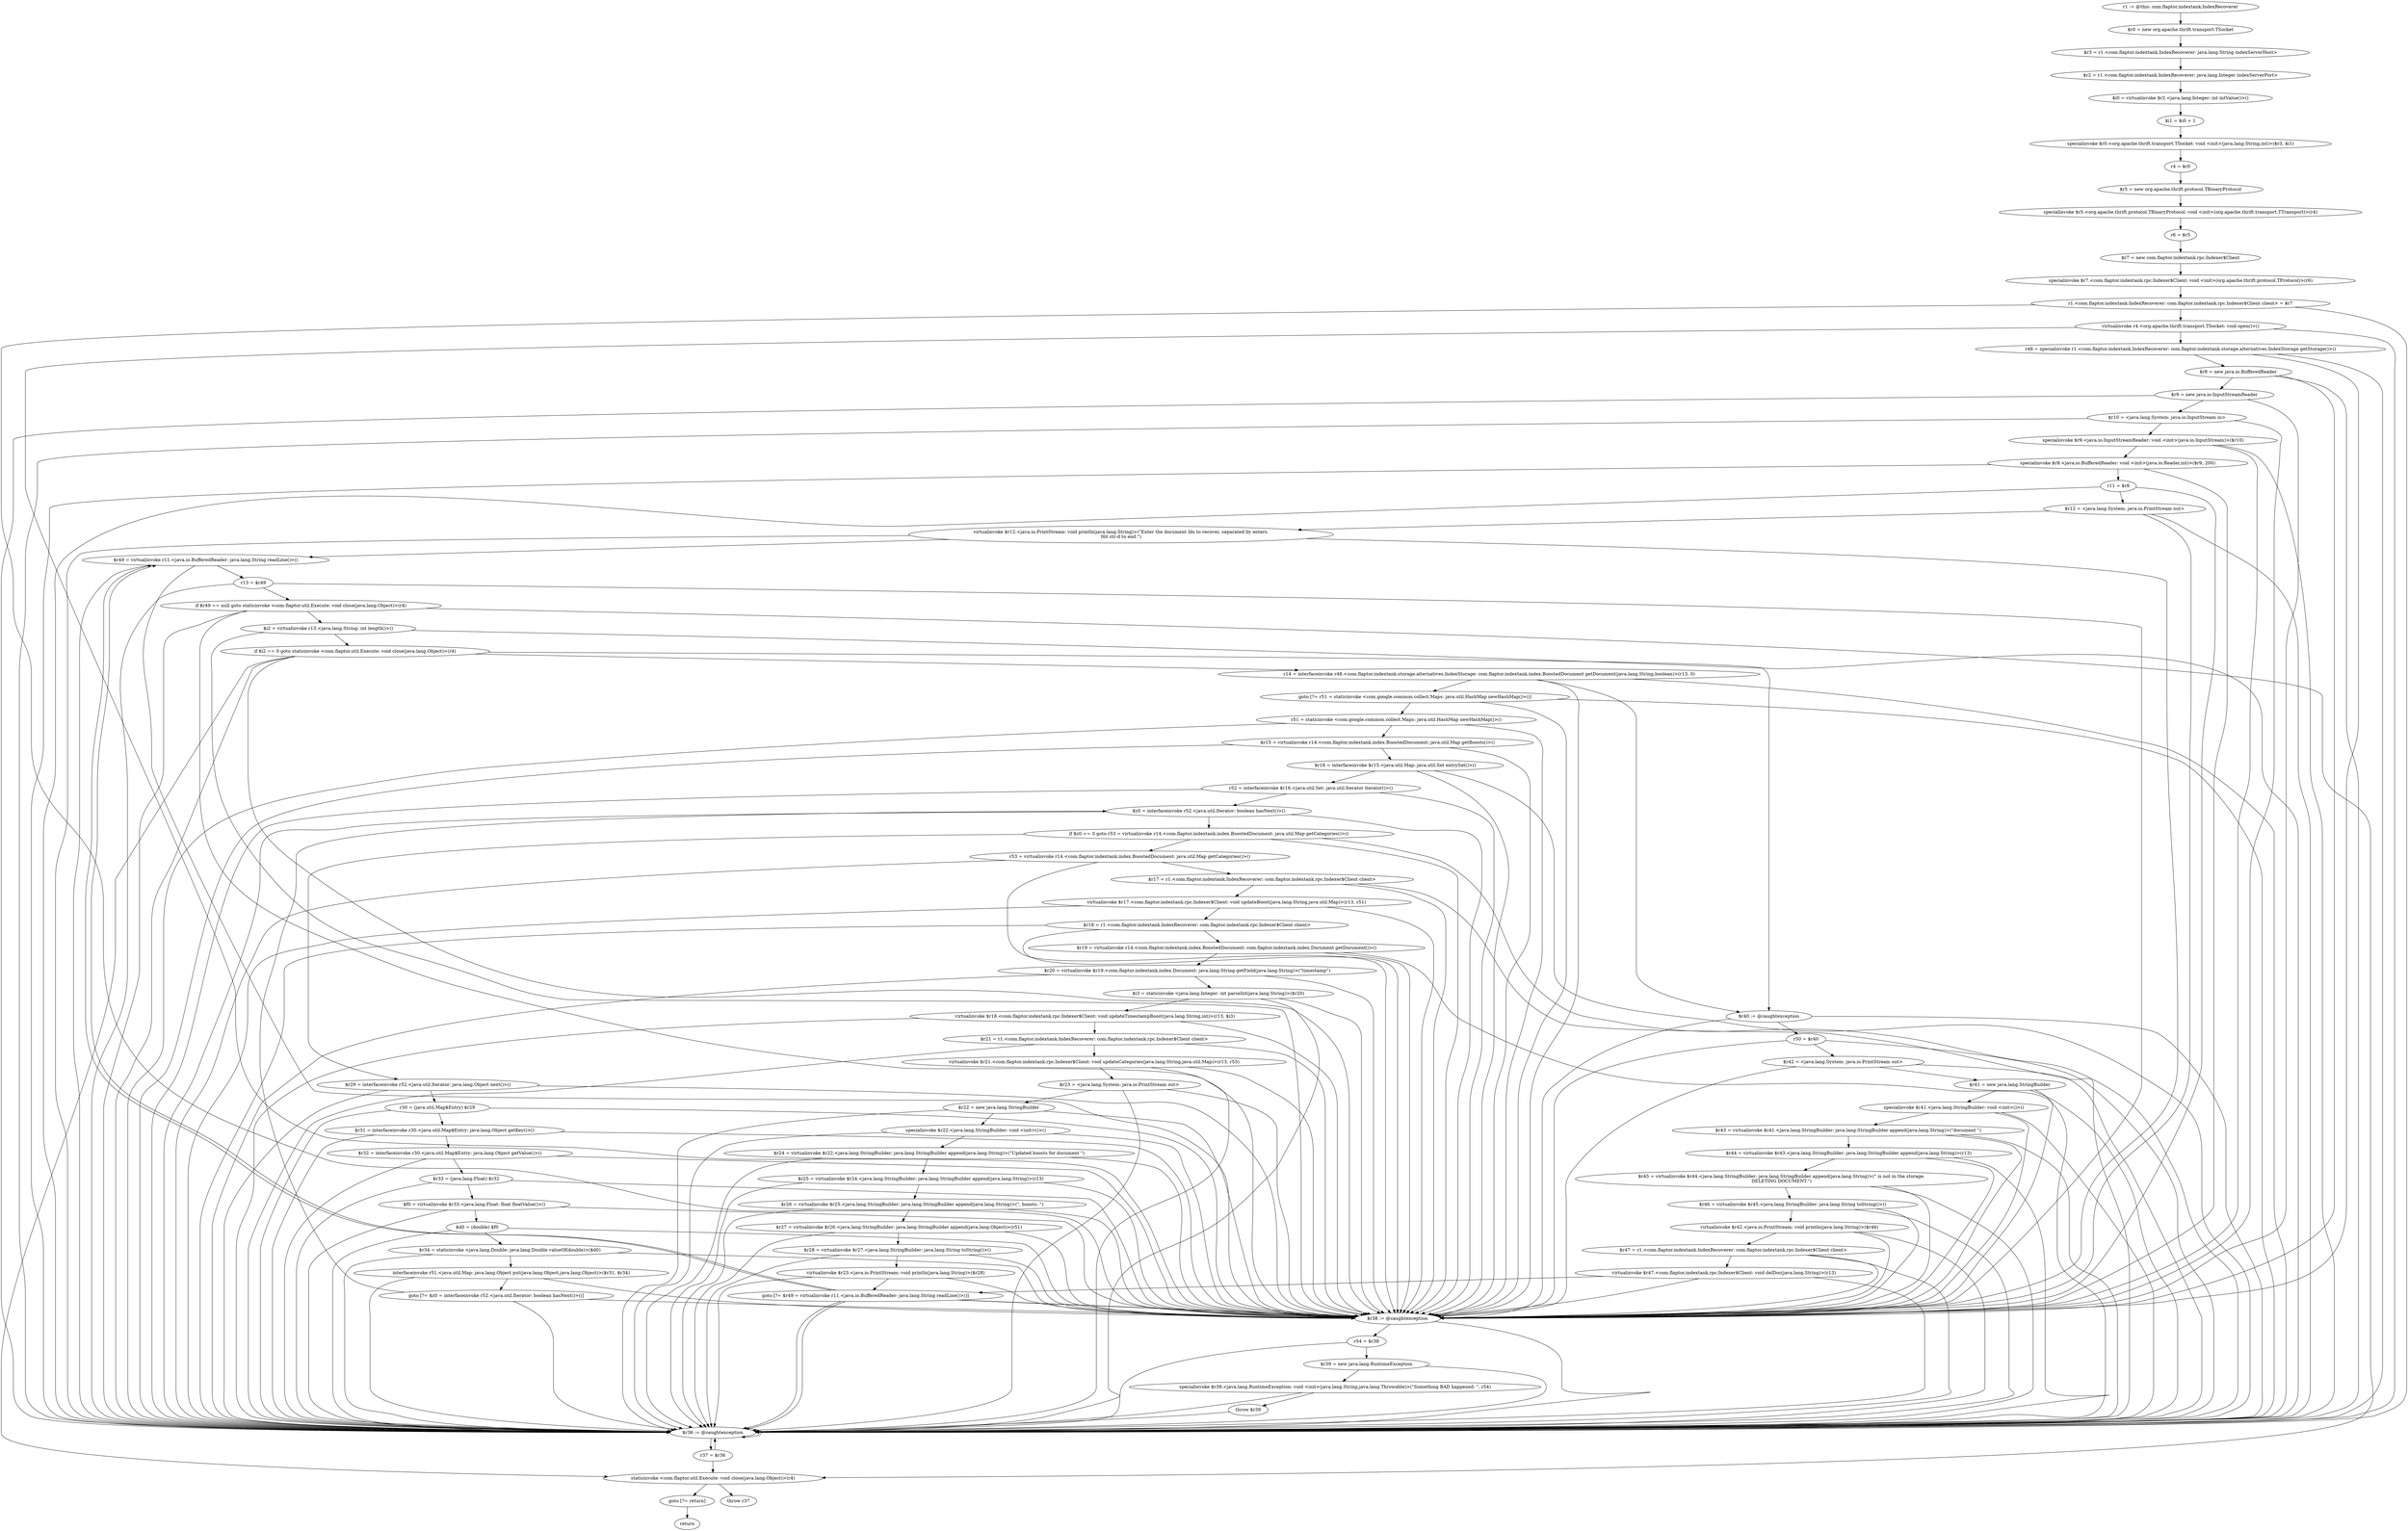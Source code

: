 digraph "unitGraph" {
    "r1 := @this: com.flaptor.indextank.IndexRecoverer"
    "$r0 = new org.apache.thrift.transport.TSocket"
    "$r3 = r1.<com.flaptor.indextank.IndexRecoverer: java.lang.String indexServerHost>"
    "$r2 = r1.<com.flaptor.indextank.IndexRecoverer: java.lang.Integer indexServerPort>"
    "$i0 = virtualinvoke $r2.<java.lang.Integer: int intValue()>()"
    "$i1 = $i0 + 1"
    "specialinvoke $r0.<org.apache.thrift.transport.TSocket: void <init>(java.lang.String,int)>($r3, $i1)"
    "r4 = $r0"
    "$r5 = new org.apache.thrift.protocol.TBinaryProtocol"
    "specialinvoke $r5.<org.apache.thrift.protocol.TBinaryProtocol: void <init>(org.apache.thrift.transport.TTransport)>(r4)"
    "r6 = $r5"
    "$r7 = new com.flaptor.indextank.rpc.Indexer$Client"
    "specialinvoke $r7.<com.flaptor.indextank.rpc.Indexer$Client: void <init>(org.apache.thrift.protocol.TProtocol)>(r6)"
    "r1.<com.flaptor.indextank.IndexRecoverer: com.flaptor.indextank.rpc.Indexer$Client client> = $r7"
    "virtualinvoke r4.<org.apache.thrift.transport.TSocket: void open()>()"
    "r48 = specialinvoke r1.<com.flaptor.indextank.IndexRecoverer: com.flaptor.indextank.storage.alternatives.IndexStorage getStorage()>()"
    "$r8 = new java.io.BufferedReader"
    "$r9 = new java.io.InputStreamReader"
    "$r10 = <java.lang.System: java.io.InputStream in>"
    "specialinvoke $r9.<java.io.InputStreamReader: void <init>(java.io.InputStream)>($r10)"
    "specialinvoke $r8.<java.io.BufferedReader: void <init>(java.io.Reader,int)>($r9, 200)"
    "r11 = $r8"
    "$r12 = <java.lang.System: java.io.PrintStream out>"
    "virtualinvoke $r12.<java.io.PrintStream: void println(java.lang.String)>(\"Enter the document Ids to recover, separated by enters.\nHit ctr-d to end.\")"
    "$r49 = virtualinvoke r11.<java.io.BufferedReader: java.lang.String readLine()>()"
    "r13 = $r49"
    "if $r49 == null goto staticinvoke <com.flaptor.util.Execute: void close(java.lang.Object)>(r4)"
    "$i2 = virtualinvoke r13.<java.lang.String: int length()>()"
    "if $i2 == 0 goto staticinvoke <com.flaptor.util.Execute: void close(java.lang.Object)>(r4)"
    "r14 = interfaceinvoke r48.<com.flaptor.indextank.storage.alternatives.IndexStorage: com.flaptor.indextank.index.BoostedDocument getDocument(java.lang.String,boolean)>(r13, 0)"
    "goto [?= r51 = staticinvoke <com.google.common.collect.Maps: java.util.HashMap newHashMap()>()]"
    "$r40 := @caughtexception"
    "r50 = $r40"
    "$r42 = <java.lang.System: java.io.PrintStream out>"
    "$r41 = new java.lang.StringBuilder"
    "specialinvoke $r41.<java.lang.StringBuilder: void <init>()>()"
    "$r43 = virtualinvoke $r41.<java.lang.StringBuilder: java.lang.StringBuilder append(java.lang.String)>(\"document \")"
    "$r44 = virtualinvoke $r43.<java.lang.StringBuilder: java.lang.StringBuilder append(java.lang.String)>(r13)"
    "$r45 = virtualinvoke $r44.<java.lang.StringBuilder: java.lang.StringBuilder append(java.lang.String)>(\" is not in the storage.\nDELETING DOCUMENT.\")"
    "$r46 = virtualinvoke $r45.<java.lang.StringBuilder: java.lang.String toString()>()"
    "virtualinvoke $r42.<java.io.PrintStream: void println(java.lang.String)>($r46)"
    "$r47 = r1.<com.flaptor.indextank.IndexRecoverer: com.flaptor.indextank.rpc.Indexer$Client client>"
    "virtualinvoke $r47.<com.flaptor.indextank.rpc.Indexer$Client: void delDoc(java.lang.String)>(r13)"
    "goto [?= $r49 = virtualinvoke r11.<java.io.BufferedReader: java.lang.String readLine()>()]"
    "r51 = staticinvoke <com.google.common.collect.Maps: java.util.HashMap newHashMap()>()"
    "$r15 = virtualinvoke r14.<com.flaptor.indextank.index.BoostedDocument: java.util.Map getBoosts()>()"
    "$r16 = interfaceinvoke $r15.<java.util.Map: java.util.Set entrySet()>()"
    "r52 = interfaceinvoke $r16.<java.util.Set: java.util.Iterator iterator()>()"
    "$z0 = interfaceinvoke r52.<java.util.Iterator: boolean hasNext()>()"
    "if $z0 == 0 goto r53 = virtualinvoke r14.<com.flaptor.indextank.index.BoostedDocument: java.util.Map getCategories()>()"
    "$r29 = interfaceinvoke r52.<java.util.Iterator: java.lang.Object next()>()"
    "r30 = (java.util.Map$Entry) $r29"
    "$r31 = interfaceinvoke r30.<java.util.Map$Entry: java.lang.Object getKey()>()"
    "$r32 = interfaceinvoke r30.<java.util.Map$Entry: java.lang.Object getValue()>()"
    "$r33 = (java.lang.Float) $r32"
    "$f0 = virtualinvoke $r33.<java.lang.Float: float floatValue()>()"
    "$d0 = (double) $f0"
    "$r34 = staticinvoke <java.lang.Double: java.lang.Double valueOf(double)>($d0)"
    "interfaceinvoke r51.<java.util.Map: java.lang.Object put(java.lang.Object,java.lang.Object)>($r31, $r34)"
    "goto [?= $z0 = interfaceinvoke r52.<java.util.Iterator: boolean hasNext()>()]"
    "r53 = virtualinvoke r14.<com.flaptor.indextank.index.BoostedDocument: java.util.Map getCategories()>()"
    "$r17 = r1.<com.flaptor.indextank.IndexRecoverer: com.flaptor.indextank.rpc.Indexer$Client client>"
    "virtualinvoke $r17.<com.flaptor.indextank.rpc.Indexer$Client: void updateBoost(java.lang.String,java.util.Map)>(r13, r51)"
    "$r18 = r1.<com.flaptor.indextank.IndexRecoverer: com.flaptor.indextank.rpc.Indexer$Client client>"
    "$r19 = virtualinvoke r14.<com.flaptor.indextank.index.BoostedDocument: com.flaptor.indextank.index.Document getDocument()>()"
    "$r20 = virtualinvoke $r19.<com.flaptor.indextank.index.Document: java.lang.String getField(java.lang.String)>(\"timestamp\")"
    "$i3 = staticinvoke <java.lang.Integer: int parseInt(java.lang.String)>($r20)"
    "virtualinvoke $r18.<com.flaptor.indextank.rpc.Indexer$Client: void updateTimestampBoost(java.lang.String,int)>(r13, $i3)"
    "$r21 = r1.<com.flaptor.indextank.IndexRecoverer: com.flaptor.indextank.rpc.Indexer$Client client>"
    "virtualinvoke $r21.<com.flaptor.indextank.rpc.Indexer$Client: void updateCategories(java.lang.String,java.util.Map)>(r13, r53)"
    "$r23 = <java.lang.System: java.io.PrintStream out>"
    "$r22 = new java.lang.StringBuilder"
    "specialinvoke $r22.<java.lang.StringBuilder: void <init>()>()"
    "$r24 = virtualinvoke $r22.<java.lang.StringBuilder: java.lang.StringBuilder append(java.lang.String)>(\"Updated boosts for document \")"
    "$r25 = virtualinvoke $r24.<java.lang.StringBuilder: java.lang.StringBuilder append(java.lang.String)>(r13)"
    "$r26 = virtualinvoke $r25.<java.lang.StringBuilder: java.lang.StringBuilder append(java.lang.String)>(\", boosts: \")"
    "$r27 = virtualinvoke $r26.<java.lang.StringBuilder: java.lang.StringBuilder append(java.lang.Object)>(r51)"
    "$r28 = virtualinvoke $r27.<java.lang.StringBuilder: java.lang.String toString()>()"
    "virtualinvoke $r23.<java.io.PrintStream: void println(java.lang.String)>($r28)"
    "staticinvoke <com.flaptor.util.Execute: void close(java.lang.Object)>(r4)"
    "goto [?= return]"
    "$r38 := @caughtexception"
    "r54 = $r38"
    "$r39 = new java.lang.RuntimeException"
    "specialinvoke $r39.<java.lang.RuntimeException: void <init>(java.lang.String,java.lang.Throwable)>(\"Something BAD happened: \", r54)"
    "throw $r39"
    "$r36 := @caughtexception"
    "r37 = $r36"
    "throw r37"
    "return"
    "r1 := @this: com.flaptor.indextank.IndexRecoverer"->"$r0 = new org.apache.thrift.transport.TSocket";
    "$r0 = new org.apache.thrift.transport.TSocket"->"$r3 = r1.<com.flaptor.indextank.IndexRecoverer: java.lang.String indexServerHost>";
    "$r3 = r1.<com.flaptor.indextank.IndexRecoverer: java.lang.String indexServerHost>"->"$r2 = r1.<com.flaptor.indextank.IndexRecoverer: java.lang.Integer indexServerPort>";
    "$r2 = r1.<com.flaptor.indextank.IndexRecoverer: java.lang.Integer indexServerPort>"->"$i0 = virtualinvoke $r2.<java.lang.Integer: int intValue()>()";
    "$i0 = virtualinvoke $r2.<java.lang.Integer: int intValue()>()"->"$i1 = $i0 + 1";
    "$i1 = $i0 + 1"->"specialinvoke $r0.<org.apache.thrift.transport.TSocket: void <init>(java.lang.String,int)>($r3, $i1)";
    "specialinvoke $r0.<org.apache.thrift.transport.TSocket: void <init>(java.lang.String,int)>($r3, $i1)"->"r4 = $r0";
    "r4 = $r0"->"$r5 = new org.apache.thrift.protocol.TBinaryProtocol";
    "$r5 = new org.apache.thrift.protocol.TBinaryProtocol"->"specialinvoke $r5.<org.apache.thrift.protocol.TBinaryProtocol: void <init>(org.apache.thrift.transport.TTransport)>(r4)";
    "specialinvoke $r5.<org.apache.thrift.protocol.TBinaryProtocol: void <init>(org.apache.thrift.transport.TTransport)>(r4)"->"r6 = $r5";
    "r6 = $r5"->"$r7 = new com.flaptor.indextank.rpc.Indexer$Client";
    "$r7 = new com.flaptor.indextank.rpc.Indexer$Client"->"specialinvoke $r7.<com.flaptor.indextank.rpc.Indexer$Client: void <init>(org.apache.thrift.protocol.TProtocol)>(r6)";
    "specialinvoke $r7.<com.flaptor.indextank.rpc.Indexer$Client: void <init>(org.apache.thrift.protocol.TProtocol)>(r6)"->"r1.<com.flaptor.indextank.IndexRecoverer: com.flaptor.indextank.rpc.Indexer$Client client> = $r7";
    "r1.<com.flaptor.indextank.IndexRecoverer: com.flaptor.indextank.rpc.Indexer$Client client> = $r7"->"$r38 := @caughtexception";
    "r1.<com.flaptor.indextank.IndexRecoverer: com.flaptor.indextank.rpc.Indexer$Client client> = $r7"->"$r36 := @caughtexception";
    "r1.<com.flaptor.indextank.IndexRecoverer: com.flaptor.indextank.rpc.Indexer$Client client> = $r7"->"virtualinvoke r4.<org.apache.thrift.transport.TSocket: void open()>()";
    "virtualinvoke r4.<org.apache.thrift.transport.TSocket: void open()>()"->"$r38 := @caughtexception";
    "virtualinvoke r4.<org.apache.thrift.transport.TSocket: void open()>()"->"$r36 := @caughtexception";
    "virtualinvoke r4.<org.apache.thrift.transport.TSocket: void open()>()"->"r48 = specialinvoke r1.<com.flaptor.indextank.IndexRecoverer: com.flaptor.indextank.storage.alternatives.IndexStorage getStorage()>()";
    "r48 = specialinvoke r1.<com.flaptor.indextank.IndexRecoverer: com.flaptor.indextank.storage.alternatives.IndexStorage getStorage()>()"->"$r38 := @caughtexception";
    "r48 = specialinvoke r1.<com.flaptor.indextank.IndexRecoverer: com.flaptor.indextank.storage.alternatives.IndexStorage getStorage()>()"->"$r36 := @caughtexception";
    "r48 = specialinvoke r1.<com.flaptor.indextank.IndexRecoverer: com.flaptor.indextank.storage.alternatives.IndexStorage getStorage()>()"->"$r8 = new java.io.BufferedReader";
    "$r8 = new java.io.BufferedReader"->"$r38 := @caughtexception";
    "$r8 = new java.io.BufferedReader"->"$r36 := @caughtexception";
    "$r8 = new java.io.BufferedReader"->"$r9 = new java.io.InputStreamReader";
    "$r9 = new java.io.InputStreamReader"->"$r38 := @caughtexception";
    "$r9 = new java.io.InputStreamReader"->"$r36 := @caughtexception";
    "$r9 = new java.io.InputStreamReader"->"$r10 = <java.lang.System: java.io.InputStream in>";
    "$r10 = <java.lang.System: java.io.InputStream in>"->"$r38 := @caughtexception";
    "$r10 = <java.lang.System: java.io.InputStream in>"->"$r36 := @caughtexception";
    "$r10 = <java.lang.System: java.io.InputStream in>"->"specialinvoke $r9.<java.io.InputStreamReader: void <init>(java.io.InputStream)>($r10)";
    "specialinvoke $r9.<java.io.InputStreamReader: void <init>(java.io.InputStream)>($r10)"->"$r38 := @caughtexception";
    "specialinvoke $r9.<java.io.InputStreamReader: void <init>(java.io.InputStream)>($r10)"->"$r36 := @caughtexception";
    "specialinvoke $r9.<java.io.InputStreamReader: void <init>(java.io.InputStream)>($r10)"->"specialinvoke $r8.<java.io.BufferedReader: void <init>(java.io.Reader,int)>($r9, 200)";
    "specialinvoke $r8.<java.io.BufferedReader: void <init>(java.io.Reader,int)>($r9, 200)"->"$r38 := @caughtexception";
    "specialinvoke $r8.<java.io.BufferedReader: void <init>(java.io.Reader,int)>($r9, 200)"->"$r36 := @caughtexception";
    "specialinvoke $r8.<java.io.BufferedReader: void <init>(java.io.Reader,int)>($r9, 200)"->"r11 = $r8";
    "r11 = $r8"->"$r38 := @caughtexception";
    "r11 = $r8"->"$r36 := @caughtexception";
    "r11 = $r8"->"$r12 = <java.lang.System: java.io.PrintStream out>";
    "$r12 = <java.lang.System: java.io.PrintStream out>"->"$r38 := @caughtexception";
    "$r12 = <java.lang.System: java.io.PrintStream out>"->"$r36 := @caughtexception";
    "$r12 = <java.lang.System: java.io.PrintStream out>"->"virtualinvoke $r12.<java.io.PrintStream: void println(java.lang.String)>(\"Enter the document Ids to recover, separated by enters.\nHit ctr-d to end.\")";
    "virtualinvoke $r12.<java.io.PrintStream: void println(java.lang.String)>(\"Enter the document Ids to recover, separated by enters.\nHit ctr-d to end.\")"->"$r38 := @caughtexception";
    "virtualinvoke $r12.<java.io.PrintStream: void println(java.lang.String)>(\"Enter the document Ids to recover, separated by enters.\nHit ctr-d to end.\")"->"$r36 := @caughtexception";
    "virtualinvoke $r12.<java.io.PrintStream: void println(java.lang.String)>(\"Enter the document Ids to recover, separated by enters.\nHit ctr-d to end.\")"->"$r49 = virtualinvoke r11.<java.io.BufferedReader: java.lang.String readLine()>()";
    "$r49 = virtualinvoke r11.<java.io.BufferedReader: java.lang.String readLine()>()"->"$r38 := @caughtexception";
    "$r49 = virtualinvoke r11.<java.io.BufferedReader: java.lang.String readLine()>()"->"$r36 := @caughtexception";
    "$r49 = virtualinvoke r11.<java.io.BufferedReader: java.lang.String readLine()>()"->"r13 = $r49";
    "r13 = $r49"->"$r38 := @caughtexception";
    "r13 = $r49"->"$r36 := @caughtexception";
    "r13 = $r49"->"if $r49 == null goto staticinvoke <com.flaptor.util.Execute: void close(java.lang.Object)>(r4)";
    "if $r49 == null goto staticinvoke <com.flaptor.util.Execute: void close(java.lang.Object)>(r4)"->"$i2 = virtualinvoke r13.<java.lang.String: int length()>()";
    "if $r49 == null goto staticinvoke <com.flaptor.util.Execute: void close(java.lang.Object)>(r4)"->"staticinvoke <com.flaptor.util.Execute: void close(java.lang.Object)>(r4)";
    "if $r49 == null goto staticinvoke <com.flaptor.util.Execute: void close(java.lang.Object)>(r4)"->"$r38 := @caughtexception";
    "if $r49 == null goto staticinvoke <com.flaptor.util.Execute: void close(java.lang.Object)>(r4)"->"$r36 := @caughtexception";
    "$i2 = virtualinvoke r13.<java.lang.String: int length()>()"->"$r38 := @caughtexception";
    "$i2 = virtualinvoke r13.<java.lang.String: int length()>()"->"$r36 := @caughtexception";
    "$i2 = virtualinvoke r13.<java.lang.String: int length()>()"->"if $i2 == 0 goto staticinvoke <com.flaptor.util.Execute: void close(java.lang.Object)>(r4)";
    "if $i2 == 0 goto staticinvoke <com.flaptor.util.Execute: void close(java.lang.Object)>(r4)"->"$r40 := @caughtexception";
    "if $i2 == 0 goto staticinvoke <com.flaptor.util.Execute: void close(java.lang.Object)>(r4)"->"$r38 := @caughtexception";
    "if $i2 == 0 goto staticinvoke <com.flaptor.util.Execute: void close(java.lang.Object)>(r4)"->"$r36 := @caughtexception";
    "if $i2 == 0 goto staticinvoke <com.flaptor.util.Execute: void close(java.lang.Object)>(r4)"->"r14 = interfaceinvoke r48.<com.flaptor.indextank.storage.alternatives.IndexStorage: com.flaptor.indextank.index.BoostedDocument getDocument(java.lang.String,boolean)>(r13, 0)";
    "if $i2 == 0 goto staticinvoke <com.flaptor.util.Execute: void close(java.lang.Object)>(r4)"->"staticinvoke <com.flaptor.util.Execute: void close(java.lang.Object)>(r4)";
    "r14 = interfaceinvoke r48.<com.flaptor.indextank.storage.alternatives.IndexStorage: com.flaptor.indextank.index.BoostedDocument getDocument(java.lang.String,boolean)>(r13, 0)"->"$r40 := @caughtexception";
    "r14 = interfaceinvoke r48.<com.flaptor.indextank.storage.alternatives.IndexStorage: com.flaptor.indextank.index.BoostedDocument getDocument(java.lang.String,boolean)>(r13, 0)"->"$r38 := @caughtexception";
    "r14 = interfaceinvoke r48.<com.flaptor.indextank.storage.alternatives.IndexStorage: com.flaptor.indextank.index.BoostedDocument getDocument(java.lang.String,boolean)>(r13, 0)"->"$r36 := @caughtexception";
    "r14 = interfaceinvoke r48.<com.flaptor.indextank.storage.alternatives.IndexStorage: com.flaptor.indextank.index.BoostedDocument getDocument(java.lang.String,boolean)>(r13, 0)"->"goto [?= r51 = staticinvoke <com.google.common.collect.Maps: java.util.HashMap newHashMap()>()]";
    "goto [?= r51 = staticinvoke <com.google.common.collect.Maps: java.util.HashMap newHashMap()>()]"->"$r38 := @caughtexception";
    "goto [?= r51 = staticinvoke <com.google.common.collect.Maps: java.util.HashMap newHashMap()>()]"->"$r36 := @caughtexception";
    "goto [?= r51 = staticinvoke <com.google.common.collect.Maps: java.util.HashMap newHashMap()>()]"->"r51 = staticinvoke <com.google.common.collect.Maps: java.util.HashMap newHashMap()>()";
    "$r40 := @caughtexception"->"$r38 := @caughtexception";
    "$r40 := @caughtexception"->"$r36 := @caughtexception";
    "$r40 := @caughtexception"->"r50 = $r40";
    "r50 = $r40"->"$r38 := @caughtexception";
    "r50 = $r40"->"$r36 := @caughtexception";
    "r50 = $r40"->"$r42 = <java.lang.System: java.io.PrintStream out>";
    "$r42 = <java.lang.System: java.io.PrintStream out>"->"$r38 := @caughtexception";
    "$r42 = <java.lang.System: java.io.PrintStream out>"->"$r36 := @caughtexception";
    "$r42 = <java.lang.System: java.io.PrintStream out>"->"$r41 = new java.lang.StringBuilder";
    "$r41 = new java.lang.StringBuilder"->"$r38 := @caughtexception";
    "$r41 = new java.lang.StringBuilder"->"$r36 := @caughtexception";
    "$r41 = new java.lang.StringBuilder"->"specialinvoke $r41.<java.lang.StringBuilder: void <init>()>()";
    "specialinvoke $r41.<java.lang.StringBuilder: void <init>()>()"->"$r38 := @caughtexception";
    "specialinvoke $r41.<java.lang.StringBuilder: void <init>()>()"->"$r36 := @caughtexception";
    "specialinvoke $r41.<java.lang.StringBuilder: void <init>()>()"->"$r43 = virtualinvoke $r41.<java.lang.StringBuilder: java.lang.StringBuilder append(java.lang.String)>(\"document \")";
    "$r43 = virtualinvoke $r41.<java.lang.StringBuilder: java.lang.StringBuilder append(java.lang.String)>(\"document \")"->"$r38 := @caughtexception";
    "$r43 = virtualinvoke $r41.<java.lang.StringBuilder: java.lang.StringBuilder append(java.lang.String)>(\"document \")"->"$r36 := @caughtexception";
    "$r43 = virtualinvoke $r41.<java.lang.StringBuilder: java.lang.StringBuilder append(java.lang.String)>(\"document \")"->"$r44 = virtualinvoke $r43.<java.lang.StringBuilder: java.lang.StringBuilder append(java.lang.String)>(r13)";
    "$r44 = virtualinvoke $r43.<java.lang.StringBuilder: java.lang.StringBuilder append(java.lang.String)>(r13)"->"$r38 := @caughtexception";
    "$r44 = virtualinvoke $r43.<java.lang.StringBuilder: java.lang.StringBuilder append(java.lang.String)>(r13)"->"$r36 := @caughtexception";
    "$r44 = virtualinvoke $r43.<java.lang.StringBuilder: java.lang.StringBuilder append(java.lang.String)>(r13)"->"$r45 = virtualinvoke $r44.<java.lang.StringBuilder: java.lang.StringBuilder append(java.lang.String)>(\" is not in the storage.\nDELETING DOCUMENT.\")";
    "$r45 = virtualinvoke $r44.<java.lang.StringBuilder: java.lang.StringBuilder append(java.lang.String)>(\" is not in the storage.\nDELETING DOCUMENT.\")"->"$r38 := @caughtexception";
    "$r45 = virtualinvoke $r44.<java.lang.StringBuilder: java.lang.StringBuilder append(java.lang.String)>(\" is not in the storage.\nDELETING DOCUMENT.\")"->"$r36 := @caughtexception";
    "$r45 = virtualinvoke $r44.<java.lang.StringBuilder: java.lang.StringBuilder append(java.lang.String)>(\" is not in the storage.\nDELETING DOCUMENT.\")"->"$r46 = virtualinvoke $r45.<java.lang.StringBuilder: java.lang.String toString()>()";
    "$r46 = virtualinvoke $r45.<java.lang.StringBuilder: java.lang.String toString()>()"->"$r38 := @caughtexception";
    "$r46 = virtualinvoke $r45.<java.lang.StringBuilder: java.lang.String toString()>()"->"$r36 := @caughtexception";
    "$r46 = virtualinvoke $r45.<java.lang.StringBuilder: java.lang.String toString()>()"->"virtualinvoke $r42.<java.io.PrintStream: void println(java.lang.String)>($r46)";
    "virtualinvoke $r42.<java.io.PrintStream: void println(java.lang.String)>($r46)"->"$r38 := @caughtexception";
    "virtualinvoke $r42.<java.io.PrintStream: void println(java.lang.String)>($r46)"->"$r36 := @caughtexception";
    "virtualinvoke $r42.<java.io.PrintStream: void println(java.lang.String)>($r46)"->"$r47 = r1.<com.flaptor.indextank.IndexRecoverer: com.flaptor.indextank.rpc.Indexer$Client client>";
    "$r47 = r1.<com.flaptor.indextank.IndexRecoverer: com.flaptor.indextank.rpc.Indexer$Client client>"->"$r38 := @caughtexception";
    "$r47 = r1.<com.flaptor.indextank.IndexRecoverer: com.flaptor.indextank.rpc.Indexer$Client client>"->"$r36 := @caughtexception";
    "$r47 = r1.<com.flaptor.indextank.IndexRecoverer: com.flaptor.indextank.rpc.Indexer$Client client>"->"virtualinvoke $r47.<com.flaptor.indextank.rpc.Indexer$Client: void delDoc(java.lang.String)>(r13)";
    "virtualinvoke $r47.<com.flaptor.indextank.rpc.Indexer$Client: void delDoc(java.lang.String)>(r13)"->"$r38 := @caughtexception";
    "virtualinvoke $r47.<com.flaptor.indextank.rpc.Indexer$Client: void delDoc(java.lang.String)>(r13)"->"$r36 := @caughtexception";
    "virtualinvoke $r47.<com.flaptor.indextank.rpc.Indexer$Client: void delDoc(java.lang.String)>(r13)"->"goto [?= $r49 = virtualinvoke r11.<java.io.BufferedReader: java.lang.String readLine()>()]";
    "goto [?= $r49 = virtualinvoke r11.<java.io.BufferedReader: java.lang.String readLine()>()]"->"$r38 := @caughtexception";
    "goto [?= $r49 = virtualinvoke r11.<java.io.BufferedReader: java.lang.String readLine()>()]"->"$r36 := @caughtexception";
    "goto [?= $r49 = virtualinvoke r11.<java.io.BufferedReader: java.lang.String readLine()>()]"->"$r49 = virtualinvoke r11.<java.io.BufferedReader: java.lang.String readLine()>()";
    "r51 = staticinvoke <com.google.common.collect.Maps: java.util.HashMap newHashMap()>()"->"$r38 := @caughtexception";
    "r51 = staticinvoke <com.google.common.collect.Maps: java.util.HashMap newHashMap()>()"->"$r36 := @caughtexception";
    "r51 = staticinvoke <com.google.common.collect.Maps: java.util.HashMap newHashMap()>()"->"$r15 = virtualinvoke r14.<com.flaptor.indextank.index.BoostedDocument: java.util.Map getBoosts()>()";
    "$r15 = virtualinvoke r14.<com.flaptor.indextank.index.BoostedDocument: java.util.Map getBoosts()>()"->"$r38 := @caughtexception";
    "$r15 = virtualinvoke r14.<com.flaptor.indextank.index.BoostedDocument: java.util.Map getBoosts()>()"->"$r36 := @caughtexception";
    "$r15 = virtualinvoke r14.<com.flaptor.indextank.index.BoostedDocument: java.util.Map getBoosts()>()"->"$r16 = interfaceinvoke $r15.<java.util.Map: java.util.Set entrySet()>()";
    "$r16 = interfaceinvoke $r15.<java.util.Map: java.util.Set entrySet()>()"->"$r38 := @caughtexception";
    "$r16 = interfaceinvoke $r15.<java.util.Map: java.util.Set entrySet()>()"->"$r36 := @caughtexception";
    "$r16 = interfaceinvoke $r15.<java.util.Map: java.util.Set entrySet()>()"->"r52 = interfaceinvoke $r16.<java.util.Set: java.util.Iterator iterator()>()";
    "r52 = interfaceinvoke $r16.<java.util.Set: java.util.Iterator iterator()>()"->"$r38 := @caughtexception";
    "r52 = interfaceinvoke $r16.<java.util.Set: java.util.Iterator iterator()>()"->"$r36 := @caughtexception";
    "r52 = interfaceinvoke $r16.<java.util.Set: java.util.Iterator iterator()>()"->"$z0 = interfaceinvoke r52.<java.util.Iterator: boolean hasNext()>()";
    "$z0 = interfaceinvoke r52.<java.util.Iterator: boolean hasNext()>()"->"$r38 := @caughtexception";
    "$z0 = interfaceinvoke r52.<java.util.Iterator: boolean hasNext()>()"->"$r36 := @caughtexception";
    "$z0 = interfaceinvoke r52.<java.util.Iterator: boolean hasNext()>()"->"if $z0 == 0 goto r53 = virtualinvoke r14.<com.flaptor.indextank.index.BoostedDocument: java.util.Map getCategories()>()";
    "if $z0 == 0 goto r53 = virtualinvoke r14.<com.flaptor.indextank.index.BoostedDocument: java.util.Map getCategories()>()"->"$r29 = interfaceinvoke r52.<java.util.Iterator: java.lang.Object next()>()";
    "if $z0 == 0 goto r53 = virtualinvoke r14.<com.flaptor.indextank.index.BoostedDocument: java.util.Map getCategories()>()"->"r53 = virtualinvoke r14.<com.flaptor.indextank.index.BoostedDocument: java.util.Map getCategories()>()";
    "if $z0 == 0 goto r53 = virtualinvoke r14.<com.flaptor.indextank.index.BoostedDocument: java.util.Map getCategories()>()"->"$r38 := @caughtexception";
    "if $z0 == 0 goto r53 = virtualinvoke r14.<com.flaptor.indextank.index.BoostedDocument: java.util.Map getCategories()>()"->"$r36 := @caughtexception";
    "$r29 = interfaceinvoke r52.<java.util.Iterator: java.lang.Object next()>()"->"$r38 := @caughtexception";
    "$r29 = interfaceinvoke r52.<java.util.Iterator: java.lang.Object next()>()"->"$r36 := @caughtexception";
    "$r29 = interfaceinvoke r52.<java.util.Iterator: java.lang.Object next()>()"->"r30 = (java.util.Map$Entry) $r29";
    "r30 = (java.util.Map$Entry) $r29"->"$r38 := @caughtexception";
    "r30 = (java.util.Map$Entry) $r29"->"$r36 := @caughtexception";
    "r30 = (java.util.Map$Entry) $r29"->"$r31 = interfaceinvoke r30.<java.util.Map$Entry: java.lang.Object getKey()>()";
    "$r31 = interfaceinvoke r30.<java.util.Map$Entry: java.lang.Object getKey()>()"->"$r38 := @caughtexception";
    "$r31 = interfaceinvoke r30.<java.util.Map$Entry: java.lang.Object getKey()>()"->"$r36 := @caughtexception";
    "$r31 = interfaceinvoke r30.<java.util.Map$Entry: java.lang.Object getKey()>()"->"$r32 = interfaceinvoke r30.<java.util.Map$Entry: java.lang.Object getValue()>()";
    "$r32 = interfaceinvoke r30.<java.util.Map$Entry: java.lang.Object getValue()>()"->"$r38 := @caughtexception";
    "$r32 = interfaceinvoke r30.<java.util.Map$Entry: java.lang.Object getValue()>()"->"$r36 := @caughtexception";
    "$r32 = interfaceinvoke r30.<java.util.Map$Entry: java.lang.Object getValue()>()"->"$r33 = (java.lang.Float) $r32";
    "$r33 = (java.lang.Float) $r32"->"$r38 := @caughtexception";
    "$r33 = (java.lang.Float) $r32"->"$r36 := @caughtexception";
    "$r33 = (java.lang.Float) $r32"->"$f0 = virtualinvoke $r33.<java.lang.Float: float floatValue()>()";
    "$f0 = virtualinvoke $r33.<java.lang.Float: float floatValue()>()"->"$r38 := @caughtexception";
    "$f0 = virtualinvoke $r33.<java.lang.Float: float floatValue()>()"->"$r36 := @caughtexception";
    "$f0 = virtualinvoke $r33.<java.lang.Float: float floatValue()>()"->"$d0 = (double) $f0";
    "$d0 = (double) $f0"->"$r38 := @caughtexception";
    "$d0 = (double) $f0"->"$r36 := @caughtexception";
    "$d0 = (double) $f0"->"$r34 = staticinvoke <java.lang.Double: java.lang.Double valueOf(double)>($d0)";
    "$r34 = staticinvoke <java.lang.Double: java.lang.Double valueOf(double)>($d0)"->"$r38 := @caughtexception";
    "$r34 = staticinvoke <java.lang.Double: java.lang.Double valueOf(double)>($d0)"->"$r36 := @caughtexception";
    "$r34 = staticinvoke <java.lang.Double: java.lang.Double valueOf(double)>($d0)"->"interfaceinvoke r51.<java.util.Map: java.lang.Object put(java.lang.Object,java.lang.Object)>($r31, $r34)";
    "interfaceinvoke r51.<java.util.Map: java.lang.Object put(java.lang.Object,java.lang.Object)>($r31, $r34)"->"$r38 := @caughtexception";
    "interfaceinvoke r51.<java.util.Map: java.lang.Object put(java.lang.Object,java.lang.Object)>($r31, $r34)"->"$r36 := @caughtexception";
    "interfaceinvoke r51.<java.util.Map: java.lang.Object put(java.lang.Object,java.lang.Object)>($r31, $r34)"->"goto [?= $z0 = interfaceinvoke r52.<java.util.Iterator: boolean hasNext()>()]";
    "goto [?= $z0 = interfaceinvoke r52.<java.util.Iterator: boolean hasNext()>()]"->"$r38 := @caughtexception";
    "goto [?= $z0 = interfaceinvoke r52.<java.util.Iterator: boolean hasNext()>()]"->"$r36 := @caughtexception";
    "goto [?= $z0 = interfaceinvoke r52.<java.util.Iterator: boolean hasNext()>()]"->"$z0 = interfaceinvoke r52.<java.util.Iterator: boolean hasNext()>()";
    "r53 = virtualinvoke r14.<com.flaptor.indextank.index.BoostedDocument: java.util.Map getCategories()>()"->"$r38 := @caughtexception";
    "r53 = virtualinvoke r14.<com.flaptor.indextank.index.BoostedDocument: java.util.Map getCategories()>()"->"$r36 := @caughtexception";
    "r53 = virtualinvoke r14.<com.flaptor.indextank.index.BoostedDocument: java.util.Map getCategories()>()"->"$r17 = r1.<com.flaptor.indextank.IndexRecoverer: com.flaptor.indextank.rpc.Indexer$Client client>";
    "$r17 = r1.<com.flaptor.indextank.IndexRecoverer: com.flaptor.indextank.rpc.Indexer$Client client>"->"$r38 := @caughtexception";
    "$r17 = r1.<com.flaptor.indextank.IndexRecoverer: com.flaptor.indextank.rpc.Indexer$Client client>"->"$r36 := @caughtexception";
    "$r17 = r1.<com.flaptor.indextank.IndexRecoverer: com.flaptor.indextank.rpc.Indexer$Client client>"->"virtualinvoke $r17.<com.flaptor.indextank.rpc.Indexer$Client: void updateBoost(java.lang.String,java.util.Map)>(r13, r51)";
    "virtualinvoke $r17.<com.flaptor.indextank.rpc.Indexer$Client: void updateBoost(java.lang.String,java.util.Map)>(r13, r51)"->"$r38 := @caughtexception";
    "virtualinvoke $r17.<com.flaptor.indextank.rpc.Indexer$Client: void updateBoost(java.lang.String,java.util.Map)>(r13, r51)"->"$r36 := @caughtexception";
    "virtualinvoke $r17.<com.flaptor.indextank.rpc.Indexer$Client: void updateBoost(java.lang.String,java.util.Map)>(r13, r51)"->"$r18 = r1.<com.flaptor.indextank.IndexRecoverer: com.flaptor.indextank.rpc.Indexer$Client client>";
    "$r18 = r1.<com.flaptor.indextank.IndexRecoverer: com.flaptor.indextank.rpc.Indexer$Client client>"->"$r38 := @caughtexception";
    "$r18 = r1.<com.flaptor.indextank.IndexRecoverer: com.flaptor.indextank.rpc.Indexer$Client client>"->"$r36 := @caughtexception";
    "$r18 = r1.<com.flaptor.indextank.IndexRecoverer: com.flaptor.indextank.rpc.Indexer$Client client>"->"$r19 = virtualinvoke r14.<com.flaptor.indextank.index.BoostedDocument: com.flaptor.indextank.index.Document getDocument()>()";
    "$r19 = virtualinvoke r14.<com.flaptor.indextank.index.BoostedDocument: com.flaptor.indextank.index.Document getDocument()>()"->"$r38 := @caughtexception";
    "$r19 = virtualinvoke r14.<com.flaptor.indextank.index.BoostedDocument: com.flaptor.indextank.index.Document getDocument()>()"->"$r36 := @caughtexception";
    "$r19 = virtualinvoke r14.<com.flaptor.indextank.index.BoostedDocument: com.flaptor.indextank.index.Document getDocument()>()"->"$r20 = virtualinvoke $r19.<com.flaptor.indextank.index.Document: java.lang.String getField(java.lang.String)>(\"timestamp\")";
    "$r20 = virtualinvoke $r19.<com.flaptor.indextank.index.Document: java.lang.String getField(java.lang.String)>(\"timestamp\")"->"$r38 := @caughtexception";
    "$r20 = virtualinvoke $r19.<com.flaptor.indextank.index.Document: java.lang.String getField(java.lang.String)>(\"timestamp\")"->"$r36 := @caughtexception";
    "$r20 = virtualinvoke $r19.<com.flaptor.indextank.index.Document: java.lang.String getField(java.lang.String)>(\"timestamp\")"->"$i3 = staticinvoke <java.lang.Integer: int parseInt(java.lang.String)>($r20)";
    "$i3 = staticinvoke <java.lang.Integer: int parseInt(java.lang.String)>($r20)"->"$r38 := @caughtexception";
    "$i3 = staticinvoke <java.lang.Integer: int parseInt(java.lang.String)>($r20)"->"$r36 := @caughtexception";
    "$i3 = staticinvoke <java.lang.Integer: int parseInt(java.lang.String)>($r20)"->"virtualinvoke $r18.<com.flaptor.indextank.rpc.Indexer$Client: void updateTimestampBoost(java.lang.String,int)>(r13, $i3)";
    "virtualinvoke $r18.<com.flaptor.indextank.rpc.Indexer$Client: void updateTimestampBoost(java.lang.String,int)>(r13, $i3)"->"$r38 := @caughtexception";
    "virtualinvoke $r18.<com.flaptor.indextank.rpc.Indexer$Client: void updateTimestampBoost(java.lang.String,int)>(r13, $i3)"->"$r36 := @caughtexception";
    "virtualinvoke $r18.<com.flaptor.indextank.rpc.Indexer$Client: void updateTimestampBoost(java.lang.String,int)>(r13, $i3)"->"$r21 = r1.<com.flaptor.indextank.IndexRecoverer: com.flaptor.indextank.rpc.Indexer$Client client>";
    "$r21 = r1.<com.flaptor.indextank.IndexRecoverer: com.flaptor.indextank.rpc.Indexer$Client client>"->"$r38 := @caughtexception";
    "$r21 = r1.<com.flaptor.indextank.IndexRecoverer: com.flaptor.indextank.rpc.Indexer$Client client>"->"$r36 := @caughtexception";
    "$r21 = r1.<com.flaptor.indextank.IndexRecoverer: com.flaptor.indextank.rpc.Indexer$Client client>"->"virtualinvoke $r21.<com.flaptor.indextank.rpc.Indexer$Client: void updateCategories(java.lang.String,java.util.Map)>(r13, r53)";
    "virtualinvoke $r21.<com.flaptor.indextank.rpc.Indexer$Client: void updateCategories(java.lang.String,java.util.Map)>(r13, r53)"->"$r38 := @caughtexception";
    "virtualinvoke $r21.<com.flaptor.indextank.rpc.Indexer$Client: void updateCategories(java.lang.String,java.util.Map)>(r13, r53)"->"$r36 := @caughtexception";
    "virtualinvoke $r21.<com.flaptor.indextank.rpc.Indexer$Client: void updateCategories(java.lang.String,java.util.Map)>(r13, r53)"->"$r23 = <java.lang.System: java.io.PrintStream out>";
    "$r23 = <java.lang.System: java.io.PrintStream out>"->"$r38 := @caughtexception";
    "$r23 = <java.lang.System: java.io.PrintStream out>"->"$r36 := @caughtexception";
    "$r23 = <java.lang.System: java.io.PrintStream out>"->"$r22 = new java.lang.StringBuilder";
    "$r22 = new java.lang.StringBuilder"->"$r38 := @caughtexception";
    "$r22 = new java.lang.StringBuilder"->"$r36 := @caughtexception";
    "$r22 = new java.lang.StringBuilder"->"specialinvoke $r22.<java.lang.StringBuilder: void <init>()>()";
    "specialinvoke $r22.<java.lang.StringBuilder: void <init>()>()"->"$r38 := @caughtexception";
    "specialinvoke $r22.<java.lang.StringBuilder: void <init>()>()"->"$r36 := @caughtexception";
    "specialinvoke $r22.<java.lang.StringBuilder: void <init>()>()"->"$r24 = virtualinvoke $r22.<java.lang.StringBuilder: java.lang.StringBuilder append(java.lang.String)>(\"Updated boosts for document \")";
    "$r24 = virtualinvoke $r22.<java.lang.StringBuilder: java.lang.StringBuilder append(java.lang.String)>(\"Updated boosts for document \")"->"$r38 := @caughtexception";
    "$r24 = virtualinvoke $r22.<java.lang.StringBuilder: java.lang.StringBuilder append(java.lang.String)>(\"Updated boosts for document \")"->"$r36 := @caughtexception";
    "$r24 = virtualinvoke $r22.<java.lang.StringBuilder: java.lang.StringBuilder append(java.lang.String)>(\"Updated boosts for document \")"->"$r25 = virtualinvoke $r24.<java.lang.StringBuilder: java.lang.StringBuilder append(java.lang.String)>(r13)";
    "$r25 = virtualinvoke $r24.<java.lang.StringBuilder: java.lang.StringBuilder append(java.lang.String)>(r13)"->"$r38 := @caughtexception";
    "$r25 = virtualinvoke $r24.<java.lang.StringBuilder: java.lang.StringBuilder append(java.lang.String)>(r13)"->"$r36 := @caughtexception";
    "$r25 = virtualinvoke $r24.<java.lang.StringBuilder: java.lang.StringBuilder append(java.lang.String)>(r13)"->"$r26 = virtualinvoke $r25.<java.lang.StringBuilder: java.lang.StringBuilder append(java.lang.String)>(\", boosts: \")";
    "$r26 = virtualinvoke $r25.<java.lang.StringBuilder: java.lang.StringBuilder append(java.lang.String)>(\", boosts: \")"->"$r38 := @caughtexception";
    "$r26 = virtualinvoke $r25.<java.lang.StringBuilder: java.lang.StringBuilder append(java.lang.String)>(\", boosts: \")"->"$r36 := @caughtexception";
    "$r26 = virtualinvoke $r25.<java.lang.StringBuilder: java.lang.StringBuilder append(java.lang.String)>(\", boosts: \")"->"$r27 = virtualinvoke $r26.<java.lang.StringBuilder: java.lang.StringBuilder append(java.lang.Object)>(r51)";
    "$r27 = virtualinvoke $r26.<java.lang.StringBuilder: java.lang.StringBuilder append(java.lang.Object)>(r51)"->"$r38 := @caughtexception";
    "$r27 = virtualinvoke $r26.<java.lang.StringBuilder: java.lang.StringBuilder append(java.lang.Object)>(r51)"->"$r36 := @caughtexception";
    "$r27 = virtualinvoke $r26.<java.lang.StringBuilder: java.lang.StringBuilder append(java.lang.Object)>(r51)"->"$r28 = virtualinvoke $r27.<java.lang.StringBuilder: java.lang.String toString()>()";
    "$r28 = virtualinvoke $r27.<java.lang.StringBuilder: java.lang.String toString()>()"->"$r38 := @caughtexception";
    "$r28 = virtualinvoke $r27.<java.lang.StringBuilder: java.lang.String toString()>()"->"$r36 := @caughtexception";
    "$r28 = virtualinvoke $r27.<java.lang.StringBuilder: java.lang.String toString()>()"->"virtualinvoke $r23.<java.io.PrintStream: void println(java.lang.String)>($r28)";
    "virtualinvoke $r23.<java.io.PrintStream: void println(java.lang.String)>($r28)"->"$r38 := @caughtexception";
    "virtualinvoke $r23.<java.io.PrintStream: void println(java.lang.String)>($r28)"->"$r36 := @caughtexception";
    "virtualinvoke $r23.<java.io.PrintStream: void println(java.lang.String)>($r28)"->"goto [?= $r49 = virtualinvoke r11.<java.io.BufferedReader: java.lang.String readLine()>()]";
    "goto [?= $r49 = virtualinvoke r11.<java.io.BufferedReader: java.lang.String readLine()>()]"->"$r38 := @caughtexception";
    "goto [?= $r49 = virtualinvoke r11.<java.io.BufferedReader: java.lang.String readLine()>()]"->"$r36 := @caughtexception";
    "goto [?= $r49 = virtualinvoke r11.<java.io.BufferedReader: java.lang.String readLine()>()]"->"$r49 = virtualinvoke r11.<java.io.BufferedReader: java.lang.String readLine()>()";
    "staticinvoke <com.flaptor.util.Execute: void close(java.lang.Object)>(r4)"->"goto [?= return]";
    "goto [?= return]"->"return";
    "$r38 := @caughtexception"->"r54 = $r38";
    "$r38 := @caughtexception"->"$r36 := @caughtexception";
    "r54 = $r38"->"$r39 = new java.lang.RuntimeException";
    "r54 = $r38"->"$r36 := @caughtexception";
    "$r39 = new java.lang.RuntimeException"->"specialinvoke $r39.<java.lang.RuntimeException: void <init>(java.lang.String,java.lang.Throwable)>(\"Something BAD happened: \", r54)";
    "$r39 = new java.lang.RuntimeException"->"$r36 := @caughtexception";
    "specialinvoke $r39.<java.lang.RuntimeException: void <init>(java.lang.String,java.lang.Throwable)>(\"Something BAD happened: \", r54)"->"throw $r39";
    "specialinvoke $r39.<java.lang.RuntimeException: void <init>(java.lang.String,java.lang.Throwable)>(\"Something BAD happened: \", r54)"->"$r36 := @caughtexception";
    "throw $r39"->"$r36 := @caughtexception";
    "$r36 := @caughtexception"->"r37 = $r36";
    "$r36 := @caughtexception"->"$r36 := @caughtexception";
    "r37 = $r36"->"staticinvoke <com.flaptor.util.Execute: void close(java.lang.Object)>(r4)";
    "r37 = $r36"->"$r36 := @caughtexception";
    "staticinvoke <com.flaptor.util.Execute: void close(java.lang.Object)>(r4)"->"throw r37";
}
